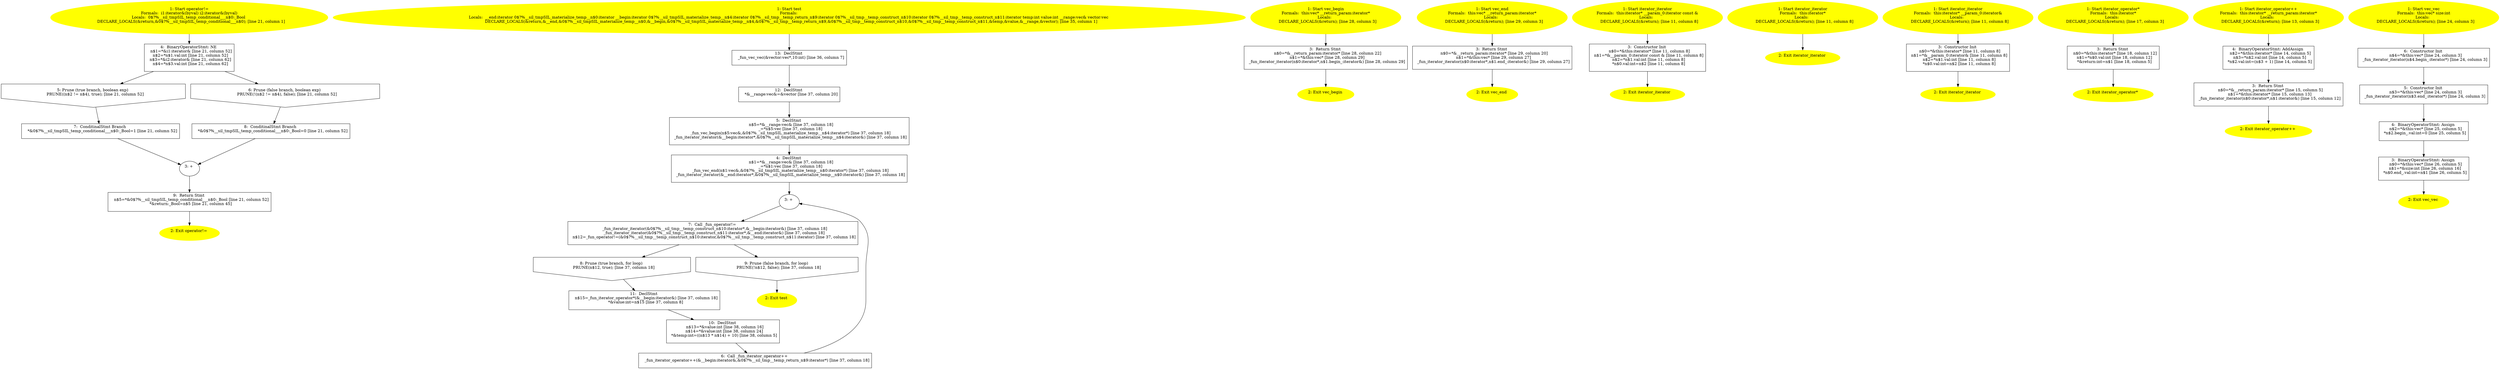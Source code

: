 /* @generated */
digraph cfg {
"operator!=#4715710375716659667.eb4126b3edd381f3092a9e38275754d4_1" [label="1: Start operator!=\nFormals:  i1:iterator&(byval) i2:iterator&(byval)\nLocals:  0$?%__sil_tmpSIL_temp_conditional___n$0:_Bool \n   DECLARE_LOCALS(&return,&0$?%__sil_tmpSIL_temp_conditional___n$0); [line 21, column 1]\n " color=yellow style=filled]
	

	 "operator!=#4715710375716659667.eb4126b3edd381f3092a9e38275754d4_1" -> "operator!=#4715710375716659667.eb4126b3edd381f3092a9e38275754d4_4" ;
"operator!=#4715710375716659667.eb4126b3edd381f3092a9e38275754d4_2" [label="2: Exit operator!= \n  " color=yellow style=filled]
	

"operator!=#4715710375716659667.eb4126b3edd381f3092a9e38275754d4_3" [label="3: + \n  " ]
	

	 "operator!=#4715710375716659667.eb4126b3edd381f3092a9e38275754d4_3" -> "operator!=#4715710375716659667.eb4126b3edd381f3092a9e38275754d4_9" ;
"operator!=#4715710375716659667.eb4126b3edd381f3092a9e38275754d4_4" [label="4:  BinaryOperatorStmt: NE \n   n$1=*&i1:iterator& [line 21, column 52]\n  n$2=*n$1.val:int [line 21, column 52]\n  n$3=*&i2:iterator& [line 21, column 62]\n  n$4=*n$3.val:int [line 21, column 62]\n " shape="box"]
	

	 "operator!=#4715710375716659667.eb4126b3edd381f3092a9e38275754d4_4" -> "operator!=#4715710375716659667.eb4126b3edd381f3092a9e38275754d4_5" ;
	 "operator!=#4715710375716659667.eb4126b3edd381f3092a9e38275754d4_4" -> "operator!=#4715710375716659667.eb4126b3edd381f3092a9e38275754d4_6" ;
"operator!=#4715710375716659667.eb4126b3edd381f3092a9e38275754d4_5" [label="5: Prune (true branch, boolean exp) \n   PRUNE((n$2 != n$4), true); [line 21, column 52]\n " shape="invhouse"]
	

	 "operator!=#4715710375716659667.eb4126b3edd381f3092a9e38275754d4_5" -> "operator!=#4715710375716659667.eb4126b3edd381f3092a9e38275754d4_7" ;
"operator!=#4715710375716659667.eb4126b3edd381f3092a9e38275754d4_6" [label="6: Prune (false branch, boolean exp) \n   PRUNE(!(n$2 != n$4), false); [line 21, column 52]\n " shape="invhouse"]
	

	 "operator!=#4715710375716659667.eb4126b3edd381f3092a9e38275754d4_6" -> "operator!=#4715710375716659667.eb4126b3edd381f3092a9e38275754d4_8" ;
"operator!=#4715710375716659667.eb4126b3edd381f3092a9e38275754d4_7" [label="7:  ConditinalStmt Branch \n   *&0$?%__sil_tmpSIL_temp_conditional___n$0:_Bool=1 [line 21, column 52]\n " shape="box"]
	

	 "operator!=#4715710375716659667.eb4126b3edd381f3092a9e38275754d4_7" -> "operator!=#4715710375716659667.eb4126b3edd381f3092a9e38275754d4_3" ;
"operator!=#4715710375716659667.eb4126b3edd381f3092a9e38275754d4_8" [label="8:  ConditinalStmt Branch \n   *&0$?%__sil_tmpSIL_temp_conditional___n$0:_Bool=0 [line 21, column 52]\n " shape="box"]
	

	 "operator!=#4715710375716659667.eb4126b3edd381f3092a9e38275754d4_8" -> "operator!=#4715710375716659667.eb4126b3edd381f3092a9e38275754d4_3" ;
"operator!=#4715710375716659667.eb4126b3edd381f3092a9e38275754d4_9" [label="9:  Return Stmt \n   n$5=*&0$?%__sil_tmpSIL_temp_conditional___n$0:_Bool [line 21, column 52]\n  *&return:_Bool=n$5 [line 21, column 45]\n " shape="box"]
	

	 "operator!=#4715710375716659667.eb4126b3edd381f3092a9e38275754d4_9" -> "operator!=#4715710375716659667.eb4126b3edd381f3092a9e38275754d4_2" ;
"test#18241244337164948030.afc14f193ad97442f67ac7183be789bc_1" [label="1: Start test\nFormals: \nLocals:  __end:iterator 0$?%__sil_tmpSIL_materialize_temp__n$0:iterator __begin:iterator 0$?%__sil_tmpSIL_materialize_temp__n$4:iterator 0$?%__sil_tmp__temp_return_n$9:iterator 0$?%__sil_tmp__temp_construct_n$10:iterator 0$?%__sil_tmp__temp_construct_n$11:iterator temp:int value:int __range:vec& vector:vec \n   DECLARE_LOCALS(&return,&__end,&0$?%__sil_tmpSIL_materialize_temp__n$0,&__begin,&0$?%__sil_tmpSIL_materialize_temp__n$4,&0$?%__sil_tmp__temp_return_n$9,&0$?%__sil_tmp__temp_construct_n$10,&0$?%__sil_tmp__temp_construct_n$11,&temp,&value,&__range,&vector); [line 35, column 1]\n " color=yellow style=filled]
	

	 "test#18241244337164948030.afc14f193ad97442f67ac7183be789bc_1" -> "test#18241244337164948030.afc14f193ad97442f67ac7183be789bc_13" ;
"test#18241244337164948030.afc14f193ad97442f67ac7183be789bc_2" [label="2: Exit test \n  " color=yellow style=filled]
	

"test#18241244337164948030.afc14f193ad97442f67ac7183be789bc_3" [label="3: + \n  " ]
	

	 "test#18241244337164948030.afc14f193ad97442f67ac7183be789bc_3" -> "test#18241244337164948030.afc14f193ad97442f67ac7183be789bc_7" ;
"test#18241244337164948030.afc14f193ad97442f67ac7183be789bc_4" [label="4:  DeclStmt \n   n$1=*&__range:vec& [line 37, column 18]\n  _=*n$1:vec [line 37, column 18]\n  _fun_vec_end(n$1:vec&,&0$?%__sil_tmpSIL_materialize_temp__n$0:iterator*) [line 37, column 18]\n  _fun_iterator_iterator(&__end:iterator*,&0$?%__sil_tmpSIL_materialize_temp__n$0:iterator&) [line 37, column 18]\n " shape="box"]
	

	 "test#18241244337164948030.afc14f193ad97442f67ac7183be789bc_4" -> "test#18241244337164948030.afc14f193ad97442f67ac7183be789bc_3" ;
"test#18241244337164948030.afc14f193ad97442f67ac7183be789bc_5" [label="5:  DeclStmt \n   n$5=*&__range:vec& [line 37, column 18]\n  _=*n$5:vec [line 37, column 18]\n  _fun_vec_begin(n$5:vec&,&0$?%__sil_tmpSIL_materialize_temp__n$4:iterator*) [line 37, column 18]\n  _fun_iterator_iterator(&__begin:iterator*,&0$?%__sil_tmpSIL_materialize_temp__n$4:iterator&) [line 37, column 18]\n " shape="box"]
	

	 "test#18241244337164948030.afc14f193ad97442f67ac7183be789bc_5" -> "test#18241244337164948030.afc14f193ad97442f67ac7183be789bc_4" ;
"test#18241244337164948030.afc14f193ad97442f67ac7183be789bc_6" [label="6:  Call _fun_iterator_operator++ \n   _fun_iterator_operator++(&__begin:iterator&,&0$?%__sil_tmp__temp_return_n$9:iterator*) [line 37, column 18]\n " shape="box"]
	

	 "test#18241244337164948030.afc14f193ad97442f67ac7183be789bc_6" -> "test#18241244337164948030.afc14f193ad97442f67ac7183be789bc_3" ;
"test#18241244337164948030.afc14f193ad97442f67ac7183be789bc_7" [label="7:  Call _fun_operator!= \n   _fun_iterator_iterator(&0$?%__sil_tmp__temp_construct_n$10:iterator*,&__begin:iterator&) [line 37, column 18]\n  _fun_iterator_iterator(&0$?%__sil_tmp__temp_construct_n$11:iterator*,&__end:iterator&) [line 37, column 18]\n  n$12=_fun_operator!=(&0$?%__sil_tmp__temp_construct_n$10:iterator,&0$?%__sil_tmp__temp_construct_n$11:iterator) [line 37, column 18]\n " shape="box"]
	

	 "test#18241244337164948030.afc14f193ad97442f67ac7183be789bc_7" -> "test#18241244337164948030.afc14f193ad97442f67ac7183be789bc_8" ;
	 "test#18241244337164948030.afc14f193ad97442f67ac7183be789bc_7" -> "test#18241244337164948030.afc14f193ad97442f67ac7183be789bc_9" ;
"test#18241244337164948030.afc14f193ad97442f67ac7183be789bc_8" [label="8: Prune (true branch, for loop) \n   PRUNE(n$12, true); [line 37, column 18]\n " shape="invhouse"]
	

	 "test#18241244337164948030.afc14f193ad97442f67ac7183be789bc_8" -> "test#18241244337164948030.afc14f193ad97442f67ac7183be789bc_11" ;
"test#18241244337164948030.afc14f193ad97442f67ac7183be789bc_9" [label="9: Prune (false branch, for loop) \n   PRUNE(!n$12, false); [line 37, column 18]\n " shape="invhouse"]
	

	 "test#18241244337164948030.afc14f193ad97442f67ac7183be789bc_9" -> "test#18241244337164948030.afc14f193ad97442f67ac7183be789bc_2" ;
"test#18241244337164948030.afc14f193ad97442f67ac7183be789bc_10" [label="10:  DeclStmt \n   n$13=*&value:int [line 38, column 16]\n  n$14=*&value:int [line 38, column 24]\n  *&temp:int=((n$13 * n$14) + 10) [line 38, column 5]\n " shape="box"]
	

	 "test#18241244337164948030.afc14f193ad97442f67ac7183be789bc_10" -> "test#18241244337164948030.afc14f193ad97442f67ac7183be789bc_6" ;
"test#18241244337164948030.afc14f193ad97442f67ac7183be789bc_11" [label="11:  DeclStmt \n   n$15=_fun_iterator_operator*(&__begin:iterator&) [line 37, column 18]\n  *&value:int=n$15 [line 37, column 8]\n " shape="box"]
	

	 "test#18241244337164948030.afc14f193ad97442f67ac7183be789bc_11" -> "test#18241244337164948030.afc14f193ad97442f67ac7183be789bc_10" ;
"test#18241244337164948030.afc14f193ad97442f67ac7183be789bc_12" [label="12:  DeclStmt \n   *&__range:vec&=&vector [line 37, column 20]\n " shape="box"]
	

	 "test#18241244337164948030.afc14f193ad97442f67ac7183be789bc_12" -> "test#18241244337164948030.afc14f193ad97442f67ac7183be789bc_5" ;
"test#18241244337164948030.afc14f193ad97442f67ac7183be789bc_13" [label="13:  DeclStmt \n   _fun_vec_vec(&vector:vec*,10:int) [line 36, column 7]\n " shape="box"]
	

	 "test#18241244337164948030.afc14f193ad97442f67ac7183be789bc_13" -> "test#18241244337164948030.afc14f193ad97442f67ac7183be789bc_12" ;
"begin#vec#(1866137161906470488).7bca21f38283b3487a15399a2f8cb73c_1" [label="1: Start vec_begin\nFormals:  this:vec* __return_param:iterator*\nLocals:  \n   DECLARE_LOCALS(&return); [line 28, column 3]\n " color=yellow style=filled]
	

	 "begin#vec#(1866137161906470488).7bca21f38283b3487a15399a2f8cb73c_1" -> "begin#vec#(1866137161906470488).7bca21f38283b3487a15399a2f8cb73c_3" ;
"begin#vec#(1866137161906470488).7bca21f38283b3487a15399a2f8cb73c_2" [label="2: Exit vec_begin \n  " color=yellow style=filled]
	

"begin#vec#(1866137161906470488).7bca21f38283b3487a15399a2f8cb73c_3" [label="3:  Return Stmt \n   n$0=*&__return_param:iterator* [line 28, column 22]\n  n$1=*&this:vec* [line 28, column 29]\n  _fun_iterator_iterator(n$0:iterator*,n$1.begin_:iterator&) [line 28, column 29]\n " shape="box"]
	

	 "begin#vec#(1866137161906470488).7bca21f38283b3487a15399a2f8cb73c_3" -> "begin#vec#(1866137161906470488).7bca21f38283b3487a15399a2f8cb73c_2" ;
"end#vec#(14240882620331653738).9e08a46e9d5bcb3339794674882c80a3_1" [label="1: Start vec_end\nFormals:  this:vec* __return_param:iterator*\nLocals:  \n   DECLARE_LOCALS(&return); [line 29, column 3]\n " color=yellow style=filled]
	

	 "end#vec#(14240882620331653738).9e08a46e9d5bcb3339794674882c80a3_1" -> "end#vec#(14240882620331653738).9e08a46e9d5bcb3339794674882c80a3_3" ;
"end#vec#(14240882620331653738).9e08a46e9d5bcb3339794674882c80a3_2" [label="2: Exit vec_end \n  " color=yellow style=filled]
	

"end#vec#(14240882620331653738).9e08a46e9d5bcb3339794674882c80a3_3" [label="3:  Return Stmt \n   n$0=*&__return_param:iterator* [line 29, column 20]\n  n$1=*&this:vec* [line 29, column 27]\n  _fun_iterator_iterator(n$0:iterator*,n$1.end_:iterator&) [line 29, column 27]\n " shape="box"]
	

	 "end#vec#(14240882620331653738).9e08a46e9d5bcb3339794674882c80a3_3" -> "end#vec#(14240882620331653738).9e08a46e9d5bcb3339794674882c80a3_2" ;
"iterator#iterator#{11413353760466671846|constexpr}.a278508d3bccc69caf1a1db6246cf788_1" [label="1: Start iterator_iterator\nFormals:  this:iterator* __param_0:iterator const &\nLocals:  \n   DECLARE_LOCALS(&return); [line 11, column 8]\n " color=yellow style=filled]
	

	 "iterator#iterator#{11413353760466671846|constexpr}.a278508d3bccc69caf1a1db6246cf788_1" -> "iterator#iterator#{11413353760466671846|constexpr}.a278508d3bccc69caf1a1db6246cf788_3" ;
"iterator#iterator#{11413353760466671846|constexpr}.a278508d3bccc69caf1a1db6246cf788_2" [label="2: Exit iterator_iterator \n  " color=yellow style=filled]
	

"iterator#iterator#{11413353760466671846|constexpr}.a278508d3bccc69caf1a1db6246cf788_3" [label="3:  Constructor Init \n   n$0=*&this:iterator* [line 11, column 8]\n  n$1=*&__param_0:iterator const & [line 11, column 8]\n  n$2=*n$1.val:int [line 11, column 8]\n  *n$0.val:int=n$2 [line 11, column 8]\n " shape="box"]
	

	 "iterator#iterator#{11413353760466671846|constexpr}.a278508d3bccc69caf1a1db6246cf788_3" -> "iterator#iterator#{11413353760466671846|constexpr}.a278508d3bccc69caf1a1db6246cf788_2" ;
"iterator#iterator#{17107199916075329459}.2fc51ac860d26e778b9b34e5032f02d5_1" [label="1: Start iterator_iterator\nFormals:  this:iterator*\nLocals:  \n   DECLARE_LOCALS(&return); [line 11, column 8]\n " color=yellow style=filled]
	

	 "iterator#iterator#{17107199916075329459}.2fc51ac860d26e778b9b34e5032f02d5_1" -> "iterator#iterator#{17107199916075329459}.2fc51ac860d26e778b9b34e5032f02d5_2" ;
"iterator#iterator#{17107199916075329459}.2fc51ac860d26e778b9b34e5032f02d5_2" [label="2: Exit iterator_iterator \n  " color=yellow style=filled]
	

"iterator#iterator#{3083368405611515834|constexpr}.86fcbefb2af88c097bfa7e085c4b4f40_1" [label="1: Start iterator_iterator\nFormals:  this:iterator* __param_0:iterator&\nLocals:  \n   DECLARE_LOCALS(&return); [line 11, column 8]\n " color=yellow style=filled]
	

	 "iterator#iterator#{3083368405611515834|constexpr}.86fcbefb2af88c097bfa7e085c4b4f40_1" -> "iterator#iterator#{3083368405611515834|constexpr}.86fcbefb2af88c097bfa7e085c4b4f40_3" ;
"iterator#iterator#{3083368405611515834|constexpr}.86fcbefb2af88c097bfa7e085c4b4f40_2" [label="2: Exit iterator_iterator \n  " color=yellow style=filled]
	

"iterator#iterator#{3083368405611515834|constexpr}.86fcbefb2af88c097bfa7e085c4b4f40_3" [label="3:  Constructor Init \n   n$0=*&this:iterator* [line 11, column 8]\n  n$1=*&__param_0:iterator& [line 11, column 8]\n  n$2=*n$1.val:int [line 11, column 8]\n  *n$0.val:int=n$2 [line 11, column 8]\n " shape="box"]
	

	 "iterator#iterator#{3083368405611515834|constexpr}.86fcbefb2af88c097bfa7e085c4b4f40_3" -> "iterator#iterator#{3083368405611515834|constexpr}.86fcbefb2af88c097bfa7e085c4b4f40_2" ;
"operator*#iterator#(14296957122470685412).e3f593369544fc43a253ad1e4f5ed136_1" [label="1: Start iterator_operator*\nFormals:  this:iterator*\nLocals:  \n   DECLARE_LOCALS(&return); [line 17, column 3]\n " color=yellow style=filled]
	

	 "operator*#iterator#(14296957122470685412).e3f593369544fc43a253ad1e4f5ed136_1" -> "operator*#iterator#(14296957122470685412).e3f593369544fc43a253ad1e4f5ed136_3" ;
"operator*#iterator#(14296957122470685412).e3f593369544fc43a253ad1e4f5ed136_2" [label="2: Exit iterator_operator* \n  " color=yellow style=filled]
	

"operator*#iterator#(14296957122470685412).e3f593369544fc43a253ad1e4f5ed136_3" [label="3:  Return Stmt \n   n$0=*&this:iterator* [line 18, column 12]\n  n$1=*n$0.val:int [line 18, column 12]\n  *&return:int=n$1 [line 18, column 5]\n " shape="box"]
	

	 "operator*#iterator#(14296957122470685412).e3f593369544fc43a253ad1e4f5ed136_3" -> "operator*#iterator#(14296957122470685412).e3f593369544fc43a253ad1e4f5ed136_2" ;
"operator++#iterator#(14034081864165661659).8f8d47641e87add0a7463df1d1fa7b15_1" [label="1: Start iterator_operator++\nFormals:  this:iterator* __return_param:iterator*\nLocals:  \n   DECLARE_LOCALS(&return); [line 13, column 3]\n " color=yellow style=filled]
	

	 "operator++#iterator#(14034081864165661659).8f8d47641e87add0a7463df1d1fa7b15_1" -> "operator++#iterator#(14034081864165661659).8f8d47641e87add0a7463df1d1fa7b15_4" ;
"operator++#iterator#(14034081864165661659).8f8d47641e87add0a7463df1d1fa7b15_2" [label="2: Exit iterator_operator++ \n  " color=yellow style=filled]
	

"operator++#iterator#(14034081864165661659).8f8d47641e87add0a7463df1d1fa7b15_3" [label="3:  Return Stmt \n   n$0=*&__return_param:iterator* [line 15, column 5]\n  n$1=*&this:iterator* [line 15, column 13]\n  _fun_iterator_iterator(n$0:iterator*,n$1:iterator&) [line 15, column 12]\n " shape="box"]
	

	 "operator++#iterator#(14034081864165661659).8f8d47641e87add0a7463df1d1fa7b15_3" -> "operator++#iterator#(14034081864165661659).8f8d47641e87add0a7463df1d1fa7b15_2" ;
"operator++#iterator#(14034081864165661659).8f8d47641e87add0a7463df1d1fa7b15_4" [label="4:  BinaryOperatorStmt: AddAssign \n   n$2=*&this:iterator* [line 14, column 5]\n  n$3=*n$2.val:int [line 14, column 5]\n  *n$2.val:int=(n$3 + 1) [line 14, column 5]\n " shape="box"]
	

	 "operator++#iterator#(14034081864165661659).8f8d47641e87add0a7463df1d1fa7b15_4" -> "operator++#iterator#(14034081864165661659).8f8d47641e87add0a7463df1d1fa7b15_3" ;
"vec#vec#{13876720186060950809}.c3c9a518fcec87e97d6b52a59f13d428_1" [label="1: Start vec_vec\nFormals:  this:vec* size:int\nLocals:  \n   DECLARE_LOCALS(&return); [line 24, column 3]\n " color=yellow style=filled]
	

	 "vec#vec#{13876720186060950809}.c3c9a518fcec87e97d6b52a59f13d428_1" -> "vec#vec#{13876720186060950809}.c3c9a518fcec87e97d6b52a59f13d428_6" ;
"vec#vec#{13876720186060950809}.c3c9a518fcec87e97d6b52a59f13d428_2" [label="2: Exit vec_vec \n  " color=yellow style=filled]
	

"vec#vec#{13876720186060950809}.c3c9a518fcec87e97d6b52a59f13d428_3" [label="3:  BinaryOperatorStmt: Assign \n   n$0=*&this:vec* [line 26, column 5]\n  n$1=*&size:int [line 26, column 16]\n  *n$0.end_.val:int=n$1 [line 26, column 5]\n " shape="box"]
	

	 "vec#vec#{13876720186060950809}.c3c9a518fcec87e97d6b52a59f13d428_3" -> "vec#vec#{13876720186060950809}.c3c9a518fcec87e97d6b52a59f13d428_2" ;
"vec#vec#{13876720186060950809}.c3c9a518fcec87e97d6b52a59f13d428_4" [label="4:  BinaryOperatorStmt: Assign \n   n$2=*&this:vec* [line 25, column 5]\n  *n$2.begin_.val:int=0 [line 25, column 5]\n " shape="box"]
	

	 "vec#vec#{13876720186060950809}.c3c9a518fcec87e97d6b52a59f13d428_4" -> "vec#vec#{13876720186060950809}.c3c9a518fcec87e97d6b52a59f13d428_3" ;
"vec#vec#{13876720186060950809}.c3c9a518fcec87e97d6b52a59f13d428_5" [label="5:  Constructor Init \n   n$3=*&this:vec* [line 24, column 3]\n  _fun_iterator_iterator(n$3.end_:iterator*) [line 24, column 3]\n " shape="box"]
	

	 "vec#vec#{13876720186060950809}.c3c9a518fcec87e97d6b52a59f13d428_5" -> "vec#vec#{13876720186060950809}.c3c9a518fcec87e97d6b52a59f13d428_4" ;
"vec#vec#{13876720186060950809}.c3c9a518fcec87e97d6b52a59f13d428_6" [label="6:  Constructor Init \n   n$4=*&this:vec* [line 24, column 3]\n  _fun_iterator_iterator(n$4.begin_:iterator*) [line 24, column 3]\n " shape="box"]
	

	 "vec#vec#{13876720186060950809}.c3c9a518fcec87e97d6b52a59f13d428_6" -> "vec#vec#{13876720186060950809}.c3c9a518fcec87e97d6b52a59f13d428_5" ;
}
